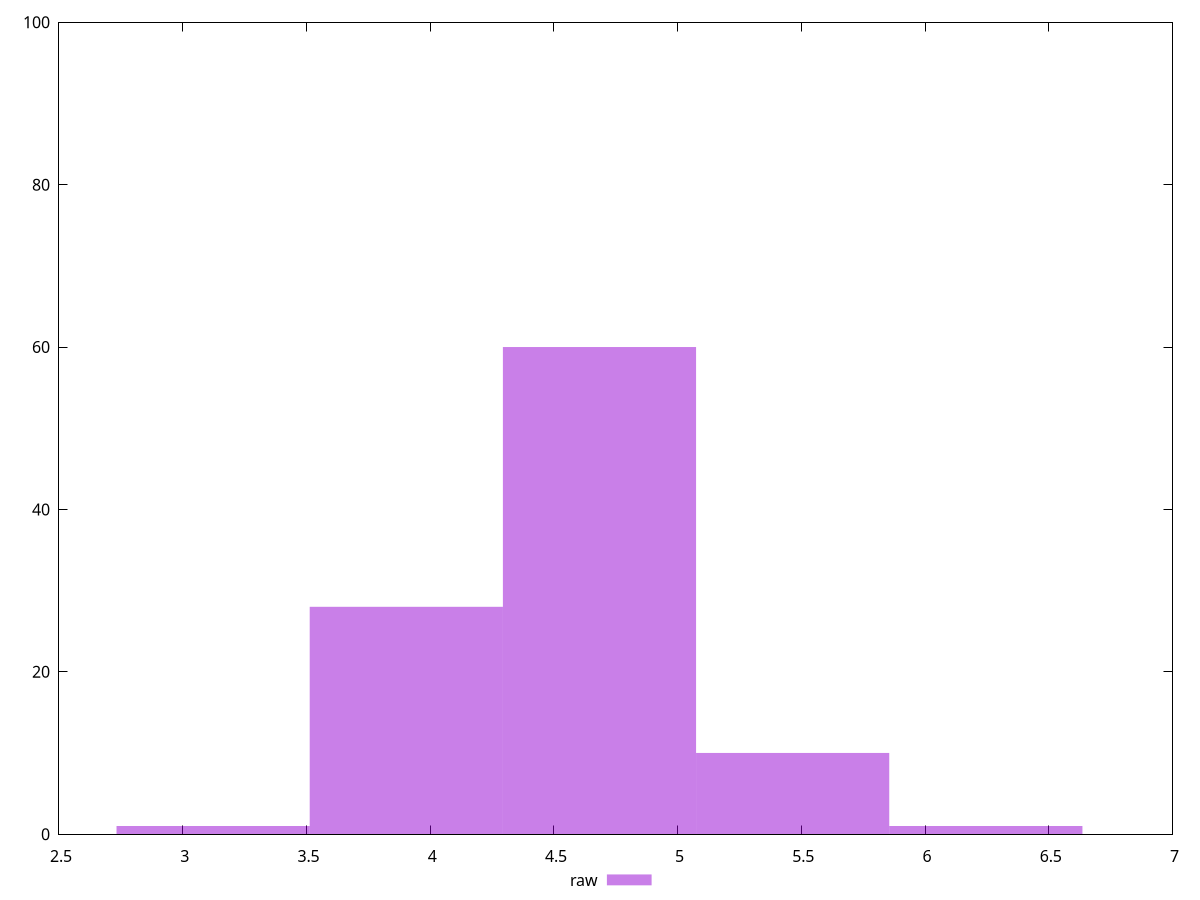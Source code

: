 reset
set terminal svg size 640, 490 enhanced background rgb 'white'
set output "reprap/network-server-latency/samples/pages+cached+noexternal+noimg/raw/histogram.svg"

$raw <<EOF
4.6842513819707445 60
5.464959945632535 10
3.9035428183089538 28
6.245668509294326 1
3.122834254647163 1
EOF

set key outside below
set boxwidth 0.7807085636617908
set yrange [0:100]
set style fill transparent solid 0.5 noborder

plot \
  $raw title "raw" with boxes, \


reset